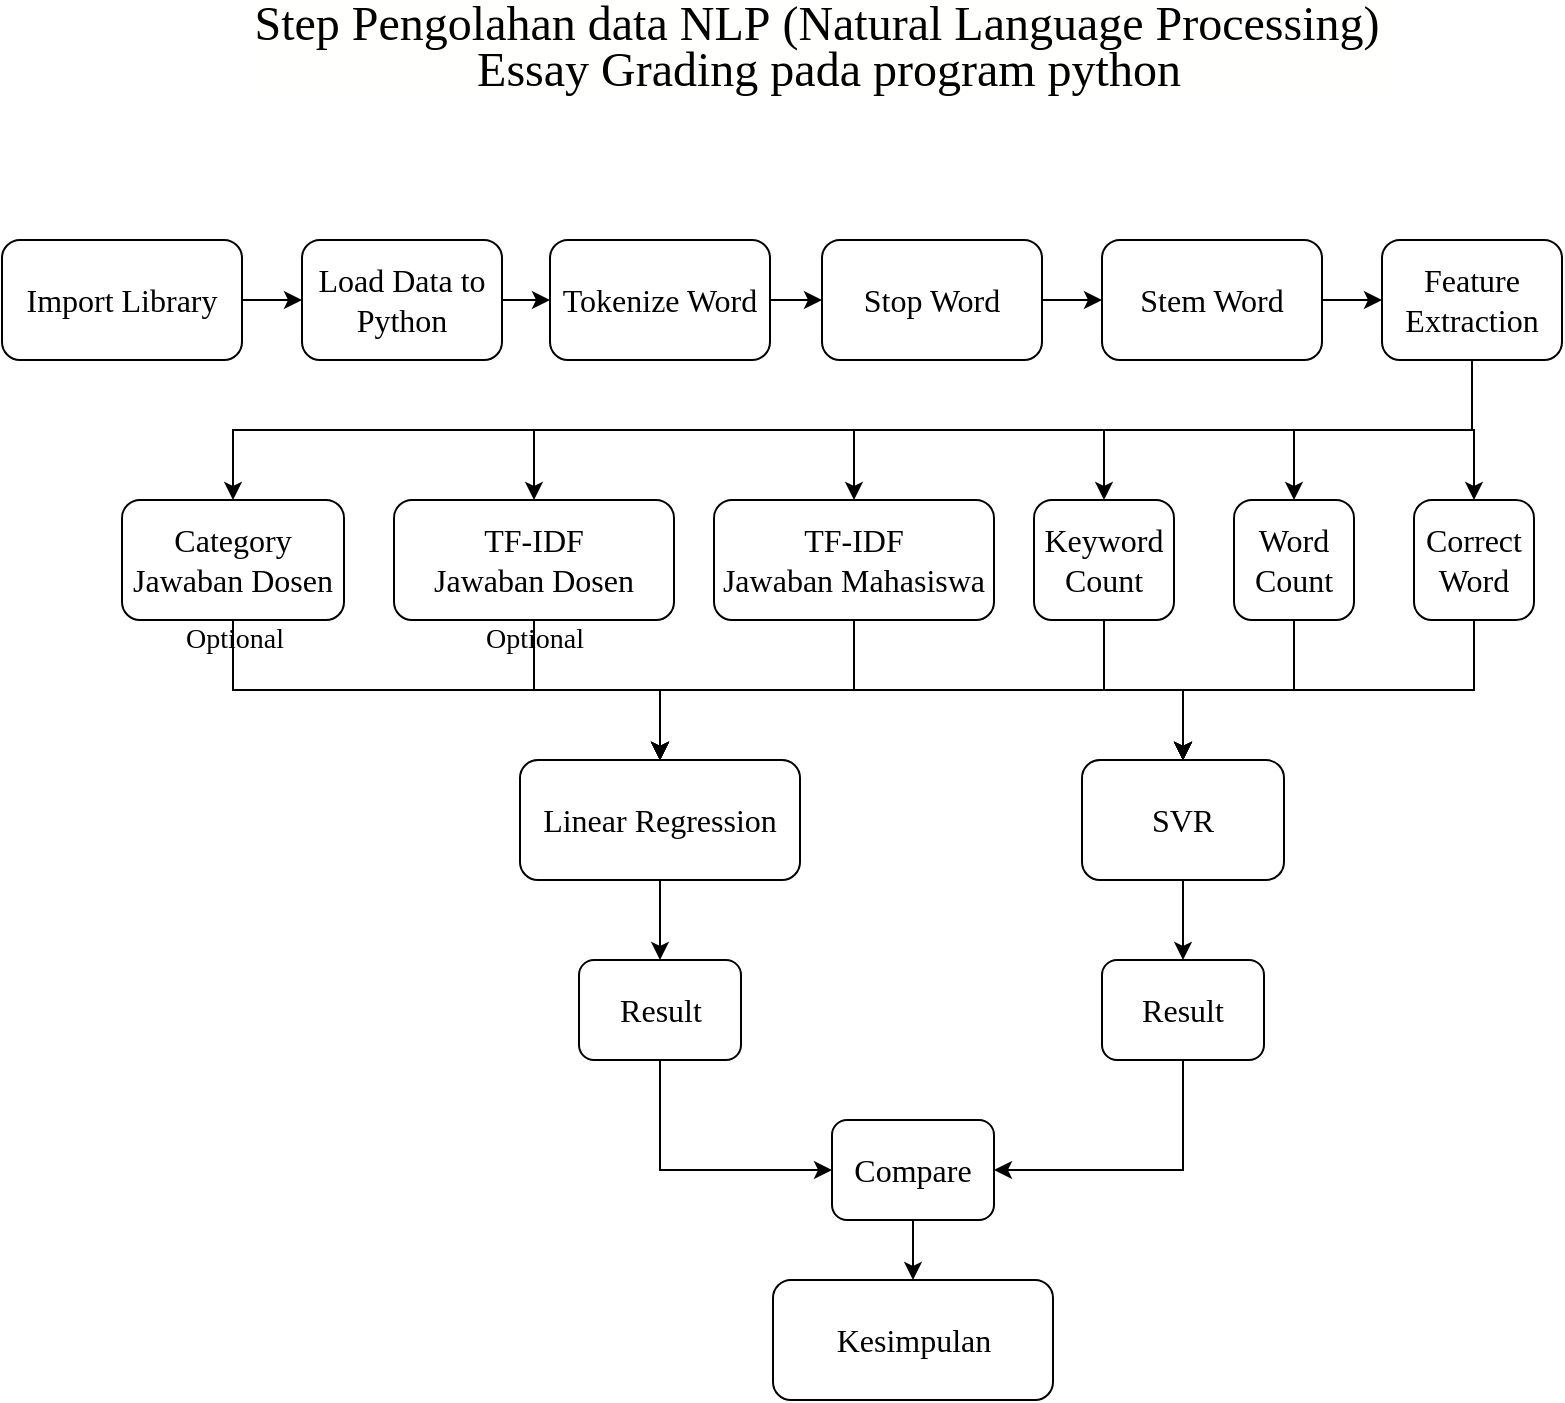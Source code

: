 <mxfile version="14.8.0" type="device"><diagram id="PdGY2QycGneLL2i85DPq" name="Page-1"><mxGraphModel dx="1038" dy="585" grid="1" gridSize="10" guides="1" tooltips="1" connect="1" arrows="1" fold="1" page="1" pageScale="1" pageWidth="827" pageHeight="1169" math="0" shadow="0"><root><mxCell id="0"/><mxCell id="1" parent="0"/><mxCell id="aOasEpCsc6pWRzCqdLeC-5" style="edgeStyle=orthogonalEdgeStyle;rounded=0;orthogonalLoop=1;jettySize=auto;html=1;exitX=1;exitY=0.5;exitDx=0;exitDy=0;entryX=0;entryY=0.5;entryDx=0;entryDy=0;" parent="1" source="aOasEpCsc6pWRzCqdLeC-1" target="aOasEpCsc6pWRzCqdLeC-4" edge="1"><mxGeometry relative="1" as="geometry"/></mxCell><mxCell id="aOasEpCsc6pWRzCqdLeC-1" value="&lt;font face=&quot;Times New Roman&quot; size=&quot;3&quot;&gt;Import Library&lt;/font&gt;" style="rounded=1;whiteSpace=wrap;html=1;" parent="1" vertex="1"><mxGeometry x="30" y="160" width="120" height="60" as="geometry"/></mxCell><mxCell id="aOasEpCsc6pWRzCqdLeC-2" value="&lt;div style=&quot;background-color: rgb(255 , 255 , 254) ; line-height: 19px&quot;&gt;&lt;font face=&quot;Times New Roman&quot; style=&quot;font-size: 24px&quot;&gt;Step Pengolahan data&amp;nbsp;NLP&amp;nbsp;(Natural&amp;nbsp;Language&amp;nbsp;Processing)&amp;nbsp;&lt;/font&gt;&lt;/div&gt;&lt;div style=&quot;background-color: rgb(255 , 255 , 254) ; line-height: 19px&quot;&gt;&lt;font face=&quot;Times New Roman&quot; style=&quot;font-size: 24px&quot;&gt;&amp;nbsp;Essay Grading pada program&amp;nbsp;python&lt;/font&gt;&lt;/div&gt;" style="text;html=1;align=center;verticalAlign=middle;resizable=0;points=[];autosize=1;strokeColor=none;" parent="1" vertex="1"><mxGeometry x="150" y="40" width="580" height="50" as="geometry"/></mxCell><mxCell id="l-BZCHAhr0ampJMfU6X3-2" style="edgeStyle=orthogonalEdgeStyle;rounded=0;orthogonalLoop=1;jettySize=auto;html=1;exitX=1;exitY=0.5;exitDx=0;exitDy=0;entryX=0;entryY=0.5;entryDx=0;entryDy=0;" edge="1" parent="1" source="aOasEpCsc6pWRzCqdLeC-4" target="l-BZCHAhr0ampJMfU6X3-1"><mxGeometry relative="1" as="geometry"/></mxCell><mxCell id="aOasEpCsc6pWRzCqdLeC-4" value="&lt;font face=&quot;Times New Roman&quot; size=&quot;3&quot;&gt;Load Data to Python&lt;/font&gt;" style="rounded=1;whiteSpace=wrap;html=1;" parent="1" vertex="1"><mxGeometry x="180" y="160" width="100" height="60" as="geometry"/></mxCell><mxCell id="aOasEpCsc6pWRzCqdLeC-11" style="edgeStyle=orthogonalEdgeStyle;rounded=0;orthogonalLoop=1;jettySize=auto;html=1;exitX=1;exitY=0.5;exitDx=0;exitDy=0;entryX=0;entryY=0.5;entryDx=0;entryDy=0;" parent="1" source="aOasEpCsc6pWRzCqdLeC-8" target="aOasEpCsc6pWRzCqdLeC-10" edge="1"><mxGeometry relative="1" as="geometry"/></mxCell><mxCell id="aOasEpCsc6pWRzCqdLeC-8" value="&lt;font face=&quot;Times New Roman&quot; size=&quot;3&quot;&gt;Stem Word&lt;/font&gt;" style="rounded=1;whiteSpace=wrap;html=1;" parent="1" vertex="1"><mxGeometry x="580" y="160" width="110" height="60" as="geometry"/></mxCell><mxCell id="l-BZCHAhr0ampJMfU6X3-12" style="edgeStyle=orthogonalEdgeStyle;rounded=0;orthogonalLoop=1;jettySize=auto;html=1;exitX=0.5;exitY=1;exitDx=0;exitDy=0;entryX=0.5;entryY=0;entryDx=0;entryDy=0;" edge="1" parent="1" source="aOasEpCsc6pWRzCqdLeC-10" target="l-BZCHAhr0ampJMfU6X3-6"><mxGeometry relative="1" as="geometry"/></mxCell><mxCell id="l-BZCHAhr0ampJMfU6X3-13" style="edgeStyle=orthogonalEdgeStyle;rounded=0;orthogonalLoop=1;jettySize=auto;html=1;exitX=0.5;exitY=1;exitDx=0;exitDy=0;entryX=0.5;entryY=0;entryDx=0;entryDy=0;" edge="1" parent="1" source="aOasEpCsc6pWRzCqdLeC-10" target="l-BZCHAhr0ampJMfU6X3-7"><mxGeometry relative="1" as="geometry"/></mxCell><mxCell id="l-BZCHAhr0ampJMfU6X3-14" style="edgeStyle=orthogonalEdgeStyle;rounded=0;orthogonalLoop=1;jettySize=auto;html=1;exitX=0.5;exitY=1;exitDx=0;exitDy=0;entryX=0.5;entryY=0;entryDx=0;entryDy=0;" edge="1" parent="1" source="aOasEpCsc6pWRzCqdLeC-10" target="l-BZCHAhr0ampJMfU6X3-8"><mxGeometry relative="1" as="geometry"/></mxCell><mxCell id="l-BZCHAhr0ampJMfU6X3-15" style="edgeStyle=orthogonalEdgeStyle;rounded=0;orthogonalLoop=1;jettySize=auto;html=1;exitX=0.5;exitY=1;exitDx=0;exitDy=0;entryX=0.5;entryY=0;entryDx=0;entryDy=0;" edge="1" parent="1" source="aOasEpCsc6pWRzCqdLeC-10" target="l-BZCHAhr0ampJMfU6X3-9"><mxGeometry relative="1" as="geometry"/></mxCell><mxCell id="l-BZCHAhr0ampJMfU6X3-16" style="edgeStyle=orthogonalEdgeStyle;rounded=0;orthogonalLoop=1;jettySize=auto;html=1;exitX=0.5;exitY=1;exitDx=0;exitDy=0;entryX=0.5;entryY=0;entryDx=0;entryDy=0;" edge="1" parent="1" source="aOasEpCsc6pWRzCqdLeC-10" target="l-BZCHAhr0ampJMfU6X3-10"><mxGeometry relative="1" as="geometry"/></mxCell><mxCell id="l-BZCHAhr0ampJMfU6X3-17" style="edgeStyle=orthogonalEdgeStyle;rounded=0;orthogonalLoop=1;jettySize=auto;html=1;exitX=0.5;exitY=1;exitDx=0;exitDy=0;entryX=0.5;entryY=0;entryDx=0;entryDy=0;" edge="1" parent="1" source="aOasEpCsc6pWRzCqdLeC-10" target="l-BZCHAhr0ampJMfU6X3-11"><mxGeometry relative="1" as="geometry"/></mxCell><mxCell id="aOasEpCsc6pWRzCqdLeC-10" value="&lt;font face=&quot;Times New Roman&quot; size=&quot;3&quot;&gt;Feature Extraction&lt;/font&gt;" style="rounded=1;whiteSpace=wrap;html=1;" parent="1" vertex="1"><mxGeometry x="720" y="160" width="90" height="60" as="geometry"/></mxCell><mxCell id="l-BZCHAhr0ampJMfU6X3-36" style="edgeStyle=orthogonalEdgeStyle;rounded=0;orthogonalLoop=1;jettySize=auto;html=1;exitX=0.5;exitY=1;exitDx=0;exitDy=0;entryX=0.5;entryY=0;entryDx=0;entryDy=0;" edge="1" parent="1" source="aOasEpCsc6pWRzCqdLeC-14" target="l-BZCHAhr0ampJMfU6X3-33"><mxGeometry relative="1" as="geometry"/></mxCell><mxCell id="aOasEpCsc6pWRzCqdLeC-14" value="&lt;font face=&quot;Times New Roman&quot; size=&quot;3&quot;&gt;Linear Regression&lt;/font&gt;" style="rounded=1;whiteSpace=wrap;html=1;" parent="1" vertex="1"><mxGeometry x="289" y="420" width="140" height="60" as="geometry"/></mxCell><mxCell id="aOasEpCsc6pWRzCqdLeC-16" value="&lt;font face=&quot;Times New Roman&quot; size=&quot;3&quot;&gt;Kesimpulan&lt;/font&gt;" style="rounded=1;whiteSpace=wrap;html=1;" parent="1" vertex="1"><mxGeometry x="415.5" y="680" width="140" height="60" as="geometry"/></mxCell><mxCell id="l-BZCHAhr0ampJMfU6X3-4" style="edgeStyle=orthogonalEdgeStyle;rounded=0;orthogonalLoop=1;jettySize=auto;html=1;exitX=1;exitY=0.5;exitDx=0;exitDy=0;entryX=0;entryY=0.5;entryDx=0;entryDy=0;" edge="1" parent="1" source="l-BZCHAhr0ampJMfU6X3-1" target="l-BZCHAhr0ampJMfU6X3-3"><mxGeometry relative="1" as="geometry"/></mxCell><mxCell id="l-BZCHAhr0ampJMfU6X3-1" value="&lt;font face=&quot;Times New Roman&quot; size=&quot;3&quot;&gt;Tokenize Word&lt;/font&gt;" style="rounded=1;whiteSpace=wrap;html=1;" vertex="1" parent="1"><mxGeometry x="304" y="160" width="110" height="60" as="geometry"/></mxCell><mxCell id="l-BZCHAhr0ampJMfU6X3-5" style="edgeStyle=orthogonalEdgeStyle;rounded=0;orthogonalLoop=1;jettySize=auto;html=1;exitX=1;exitY=0.5;exitDx=0;exitDy=0;entryX=0;entryY=0.5;entryDx=0;entryDy=0;" edge="1" parent="1" source="l-BZCHAhr0ampJMfU6X3-3" target="aOasEpCsc6pWRzCqdLeC-8"><mxGeometry relative="1" as="geometry"/></mxCell><mxCell id="l-BZCHAhr0ampJMfU6X3-3" value="&lt;font face=&quot;Times New Roman&quot; size=&quot;3&quot;&gt;Stop Word&lt;/font&gt;" style="rounded=1;whiteSpace=wrap;html=1;" vertex="1" parent="1"><mxGeometry x="440" y="160" width="110" height="60" as="geometry"/></mxCell><mxCell id="l-BZCHAhr0ampJMfU6X3-26" style="edgeStyle=orthogonalEdgeStyle;rounded=0;orthogonalLoop=1;jettySize=auto;html=1;exitX=0.5;exitY=1;exitDx=0;exitDy=0;entryX=0.5;entryY=0;entryDx=0;entryDy=0;" edge="1" parent="1" source="l-BZCHAhr0ampJMfU6X3-6" target="aOasEpCsc6pWRzCqdLeC-14"><mxGeometry relative="1" as="geometry"/></mxCell><mxCell id="l-BZCHAhr0ampJMfU6X3-32" style="edgeStyle=orthogonalEdgeStyle;rounded=0;orthogonalLoop=1;jettySize=auto;html=1;exitX=0.5;exitY=1;exitDx=0;exitDy=0;entryX=0.5;entryY=0;entryDx=0;entryDy=0;" edge="1" parent="1" source="l-BZCHAhr0ampJMfU6X3-6" target="l-BZCHAhr0ampJMfU6X3-20"><mxGeometry relative="1" as="geometry"/></mxCell><mxCell id="l-BZCHAhr0ampJMfU6X3-6" value="&lt;font face=&quot;Times New Roman&quot; size=&quot;3&quot;&gt;Correct Word&lt;/font&gt;" style="rounded=1;whiteSpace=wrap;html=1;" vertex="1" parent="1"><mxGeometry x="736" y="290" width="60" height="60" as="geometry"/></mxCell><mxCell id="l-BZCHAhr0ampJMfU6X3-25" style="edgeStyle=orthogonalEdgeStyle;rounded=0;orthogonalLoop=1;jettySize=auto;html=1;exitX=0.5;exitY=1;exitDx=0;exitDy=0;entryX=0.5;entryY=0;entryDx=0;entryDy=0;" edge="1" parent="1" source="l-BZCHAhr0ampJMfU6X3-7" target="aOasEpCsc6pWRzCqdLeC-14"><mxGeometry relative="1" as="geometry"/></mxCell><mxCell id="l-BZCHAhr0ampJMfU6X3-31" style="edgeStyle=orthogonalEdgeStyle;rounded=0;orthogonalLoop=1;jettySize=auto;html=1;exitX=0.5;exitY=1;exitDx=0;exitDy=0;entryX=0.5;entryY=0;entryDx=0;entryDy=0;" edge="1" parent="1" source="l-BZCHAhr0ampJMfU6X3-7" target="l-BZCHAhr0ampJMfU6X3-20"><mxGeometry relative="1" as="geometry"/></mxCell><mxCell id="l-BZCHAhr0ampJMfU6X3-7" value="&lt;font face=&quot;Times New Roman&quot; size=&quot;3&quot;&gt;Word Count&lt;/font&gt;" style="rounded=1;whiteSpace=wrap;html=1;" vertex="1" parent="1"><mxGeometry x="646" y="290" width="60" height="60" as="geometry"/></mxCell><mxCell id="l-BZCHAhr0ampJMfU6X3-24" style="edgeStyle=orthogonalEdgeStyle;rounded=0;orthogonalLoop=1;jettySize=auto;html=1;exitX=0.5;exitY=1;exitDx=0;exitDy=0;entryX=0.5;entryY=0;entryDx=0;entryDy=0;" edge="1" parent="1" source="l-BZCHAhr0ampJMfU6X3-8" target="aOasEpCsc6pWRzCqdLeC-14"><mxGeometry relative="1" as="geometry"/></mxCell><mxCell id="l-BZCHAhr0ampJMfU6X3-30" style="edgeStyle=orthogonalEdgeStyle;rounded=0;orthogonalLoop=1;jettySize=auto;html=1;exitX=0.5;exitY=1;exitDx=0;exitDy=0;entryX=0.5;entryY=0;entryDx=0;entryDy=0;" edge="1" parent="1" source="l-BZCHAhr0ampJMfU6X3-8" target="l-BZCHAhr0ampJMfU6X3-20"><mxGeometry relative="1" as="geometry"/></mxCell><mxCell id="l-BZCHAhr0ampJMfU6X3-8" value="&lt;font face=&quot;Times New Roman&quot; size=&quot;3&quot;&gt;Keyword Count&lt;/font&gt;" style="rounded=1;whiteSpace=wrap;html=1;" vertex="1" parent="1"><mxGeometry x="546" y="290" width="70" height="60" as="geometry"/></mxCell><mxCell id="l-BZCHAhr0ampJMfU6X3-23" style="edgeStyle=orthogonalEdgeStyle;rounded=0;orthogonalLoop=1;jettySize=auto;html=1;exitX=0.5;exitY=1;exitDx=0;exitDy=0;entryX=0.5;entryY=0;entryDx=0;entryDy=0;" edge="1" parent="1" source="l-BZCHAhr0ampJMfU6X3-9" target="aOasEpCsc6pWRzCqdLeC-14"><mxGeometry relative="1" as="geometry"/></mxCell><mxCell id="l-BZCHAhr0ampJMfU6X3-29" style="edgeStyle=orthogonalEdgeStyle;rounded=0;orthogonalLoop=1;jettySize=auto;html=1;exitX=0.5;exitY=1;exitDx=0;exitDy=0;entryX=0.5;entryY=0;entryDx=0;entryDy=0;" edge="1" parent="1" source="l-BZCHAhr0ampJMfU6X3-9" target="l-BZCHAhr0ampJMfU6X3-20"><mxGeometry relative="1" as="geometry"/></mxCell><mxCell id="l-BZCHAhr0ampJMfU6X3-9" value="&lt;font face=&quot;Times New Roman&quot; size=&quot;3&quot;&gt;TF-IDF&lt;br&gt;Jawaban Mahasiswa&lt;br&gt;&lt;/font&gt;" style="rounded=1;whiteSpace=wrap;html=1;" vertex="1" parent="1"><mxGeometry x="386" y="290" width="140" height="60" as="geometry"/></mxCell><mxCell id="l-BZCHAhr0ampJMfU6X3-22" style="edgeStyle=orthogonalEdgeStyle;rounded=0;orthogonalLoop=1;jettySize=auto;html=1;exitX=0.5;exitY=1;exitDx=0;exitDy=0;entryX=0.5;entryY=0;entryDx=0;entryDy=0;" edge="1" parent="1" source="l-BZCHAhr0ampJMfU6X3-10" target="aOasEpCsc6pWRzCqdLeC-14"><mxGeometry relative="1" as="geometry"/></mxCell><mxCell id="l-BZCHAhr0ampJMfU6X3-28" style="edgeStyle=orthogonalEdgeStyle;rounded=0;orthogonalLoop=1;jettySize=auto;html=1;exitX=0.5;exitY=1;exitDx=0;exitDy=0;entryX=0.5;entryY=0;entryDx=0;entryDy=0;" edge="1" parent="1" source="l-BZCHAhr0ampJMfU6X3-10" target="l-BZCHAhr0ampJMfU6X3-20"><mxGeometry relative="1" as="geometry"/></mxCell><mxCell id="l-BZCHAhr0ampJMfU6X3-10" value="&lt;font face=&quot;Times New Roman&quot; size=&quot;3&quot;&gt;TF-IDF&lt;br&gt;Jawaban Dosen&lt;br&gt;&lt;/font&gt;" style="rounded=1;whiteSpace=wrap;html=1;" vertex="1" parent="1"><mxGeometry x="226" y="290" width="140" height="60" as="geometry"/></mxCell><mxCell id="l-BZCHAhr0ampJMfU6X3-21" style="edgeStyle=orthogonalEdgeStyle;rounded=0;orthogonalLoop=1;jettySize=auto;html=1;exitX=0.5;exitY=1;exitDx=0;exitDy=0;entryX=0.5;entryY=0;entryDx=0;entryDy=0;" edge="1" parent="1" source="l-BZCHAhr0ampJMfU6X3-11" target="aOasEpCsc6pWRzCqdLeC-14"><mxGeometry relative="1" as="geometry"/></mxCell><mxCell id="l-BZCHAhr0ampJMfU6X3-27" style="edgeStyle=orthogonalEdgeStyle;rounded=0;orthogonalLoop=1;jettySize=auto;html=1;exitX=0.5;exitY=1;exitDx=0;exitDy=0;entryX=0.5;entryY=0;entryDx=0;entryDy=0;" edge="1" parent="1" source="l-BZCHAhr0ampJMfU6X3-11" target="l-BZCHAhr0ampJMfU6X3-20"><mxGeometry relative="1" as="geometry"/></mxCell><mxCell id="l-BZCHAhr0ampJMfU6X3-11" value="&lt;font face=&quot;Times New Roman&quot; size=&quot;3&quot;&gt;Category Jawaban Dosen&lt;br&gt;&lt;/font&gt;" style="rounded=1;whiteSpace=wrap;html=1;" vertex="1" parent="1"><mxGeometry x="90" y="290" width="111" height="60" as="geometry"/></mxCell><mxCell id="l-BZCHAhr0ampJMfU6X3-18" value="&lt;font face=&quot;Times New Roman&quot; style=&quot;font-size: 14px&quot;&gt;Optional&lt;/font&gt;" style="text;html=1;align=center;verticalAlign=middle;resizable=0;points=[];autosize=1;strokeColor=none;" vertex="1" parent="1"><mxGeometry x="115.5" y="350" width="60" height="20" as="geometry"/></mxCell><mxCell id="l-BZCHAhr0ampJMfU6X3-19" value="&lt;font face=&quot;Times New Roman&quot; style=&quot;font-size: 14px&quot;&gt;Optional&lt;/font&gt;" style="text;html=1;align=center;verticalAlign=middle;resizable=0;points=[];autosize=1;strokeColor=none;" vertex="1" parent="1"><mxGeometry x="266" y="350" width="60" height="20" as="geometry"/></mxCell><mxCell id="l-BZCHAhr0ampJMfU6X3-35" style="edgeStyle=orthogonalEdgeStyle;rounded=0;orthogonalLoop=1;jettySize=auto;html=1;exitX=0.5;exitY=1;exitDx=0;exitDy=0;entryX=0.5;entryY=0;entryDx=0;entryDy=0;" edge="1" parent="1" source="l-BZCHAhr0ampJMfU6X3-20" target="l-BZCHAhr0ampJMfU6X3-34"><mxGeometry relative="1" as="geometry"/></mxCell><mxCell id="l-BZCHAhr0ampJMfU6X3-20" value="&lt;font face=&quot;Times New Roman&quot; size=&quot;3&quot;&gt;SVR&lt;/font&gt;" style="rounded=1;whiteSpace=wrap;html=1;" vertex="1" parent="1"><mxGeometry x="570" y="420" width="101" height="60" as="geometry"/></mxCell><mxCell id="l-BZCHAhr0ampJMfU6X3-38" style="edgeStyle=orthogonalEdgeStyle;rounded=0;orthogonalLoop=1;jettySize=auto;html=1;exitX=0.5;exitY=1;exitDx=0;exitDy=0;entryX=0;entryY=0.5;entryDx=0;entryDy=0;" edge="1" parent="1" source="l-BZCHAhr0ampJMfU6X3-33" target="l-BZCHAhr0ampJMfU6X3-37"><mxGeometry relative="1" as="geometry"/></mxCell><mxCell id="l-BZCHAhr0ampJMfU6X3-33" value="&lt;font face=&quot;Times New Roman&quot; size=&quot;3&quot;&gt;Result&lt;/font&gt;" style="rounded=1;whiteSpace=wrap;html=1;" vertex="1" parent="1"><mxGeometry x="318.5" y="520" width="81" height="50" as="geometry"/></mxCell><mxCell id="l-BZCHAhr0ampJMfU6X3-39" style="edgeStyle=orthogonalEdgeStyle;rounded=0;orthogonalLoop=1;jettySize=auto;html=1;exitX=0.5;exitY=1;exitDx=0;exitDy=0;entryX=1;entryY=0.5;entryDx=0;entryDy=0;" edge="1" parent="1" source="l-BZCHAhr0ampJMfU6X3-34" target="l-BZCHAhr0ampJMfU6X3-37"><mxGeometry relative="1" as="geometry"/></mxCell><mxCell id="l-BZCHAhr0ampJMfU6X3-34" value="&lt;font face=&quot;Times New Roman&quot; size=&quot;3&quot;&gt;Result&lt;/font&gt;" style="rounded=1;whiteSpace=wrap;html=1;" vertex="1" parent="1"><mxGeometry x="580" y="520" width="81" height="50" as="geometry"/></mxCell><mxCell id="l-BZCHAhr0ampJMfU6X3-40" style="edgeStyle=orthogonalEdgeStyle;rounded=0;orthogonalLoop=1;jettySize=auto;html=1;exitX=0.5;exitY=1;exitDx=0;exitDy=0;entryX=0.5;entryY=0;entryDx=0;entryDy=0;" edge="1" parent="1" source="l-BZCHAhr0ampJMfU6X3-37" target="aOasEpCsc6pWRzCqdLeC-16"><mxGeometry relative="1" as="geometry"/></mxCell><mxCell id="l-BZCHAhr0ampJMfU6X3-37" value="&lt;font face=&quot;Times New Roman&quot; size=&quot;3&quot;&gt;Compare&lt;/font&gt;" style="rounded=1;whiteSpace=wrap;html=1;" vertex="1" parent="1"><mxGeometry x="445" y="600" width="81" height="50" as="geometry"/></mxCell></root></mxGraphModel></diagram></mxfile>